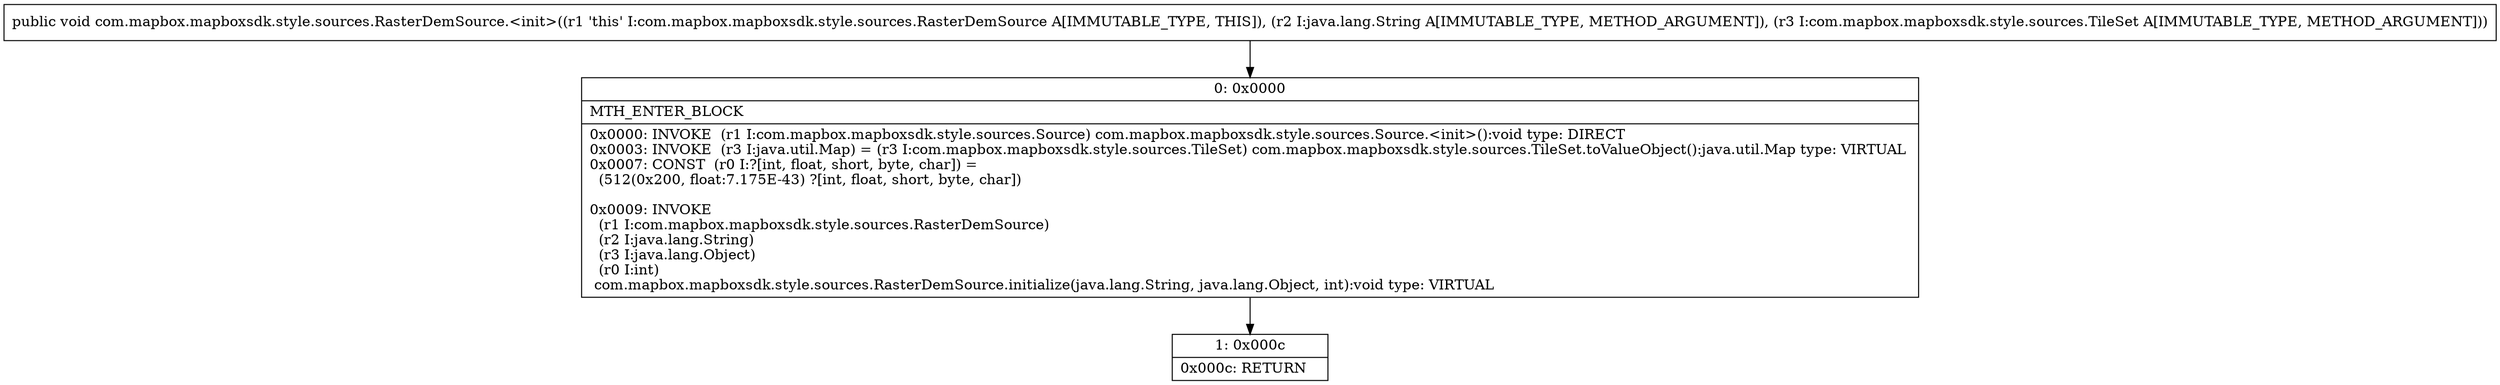 digraph "CFG forcom.mapbox.mapboxsdk.style.sources.RasterDemSource.\<init\>(Ljava\/lang\/String;Lcom\/mapbox\/mapboxsdk\/style\/sources\/TileSet;)V" {
Node_0 [shape=record,label="{0\:\ 0x0000|MTH_ENTER_BLOCK\l|0x0000: INVOKE  (r1 I:com.mapbox.mapboxsdk.style.sources.Source) com.mapbox.mapboxsdk.style.sources.Source.\<init\>():void type: DIRECT \l0x0003: INVOKE  (r3 I:java.util.Map) = (r3 I:com.mapbox.mapboxsdk.style.sources.TileSet) com.mapbox.mapboxsdk.style.sources.TileSet.toValueObject():java.util.Map type: VIRTUAL \l0x0007: CONST  (r0 I:?[int, float, short, byte, char]) = \l  (512(0x200, float:7.175E\-43) ?[int, float, short, byte, char])\l \l0x0009: INVOKE  \l  (r1 I:com.mapbox.mapboxsdk.style.sources.RasterDemSource)\l  (r2 I:java.lang.String)\l  (r3 I:java.lang.Object)\l  (r0 I:int)\l com.mapbox.mapboxsdk.style.sources.RasterDemSource.initialize(java.lang.String, java.lang.Object, int):void type: VIRTUAL \l}"];
Node_1 [shape=record,label="{1\:\ 0x000c|0x000c: RETURN   \l}"];
MethodNode[shape=record,label="{public void com.mapbox.mapboxsdk.style.sources.RasterDemSource.\<init\>((r1 'this' I:com.mapbox.mapboxsdk.style.sources.RasterDemSource A[IMMUTABLE_TYPE, THIS]), (r2 I:java.lang.String A[IMMUTABLE_TYPE, METHOD_ARGUMENT]), (r3 I:com.mapbox.mapboxsdk.style.sources.TileSet A[IMMUTABLE_TYPE, METHOD_ARGUMENT])) }"];
MethodNode -> Node_0;
Node_0 -> Node_1;
}

